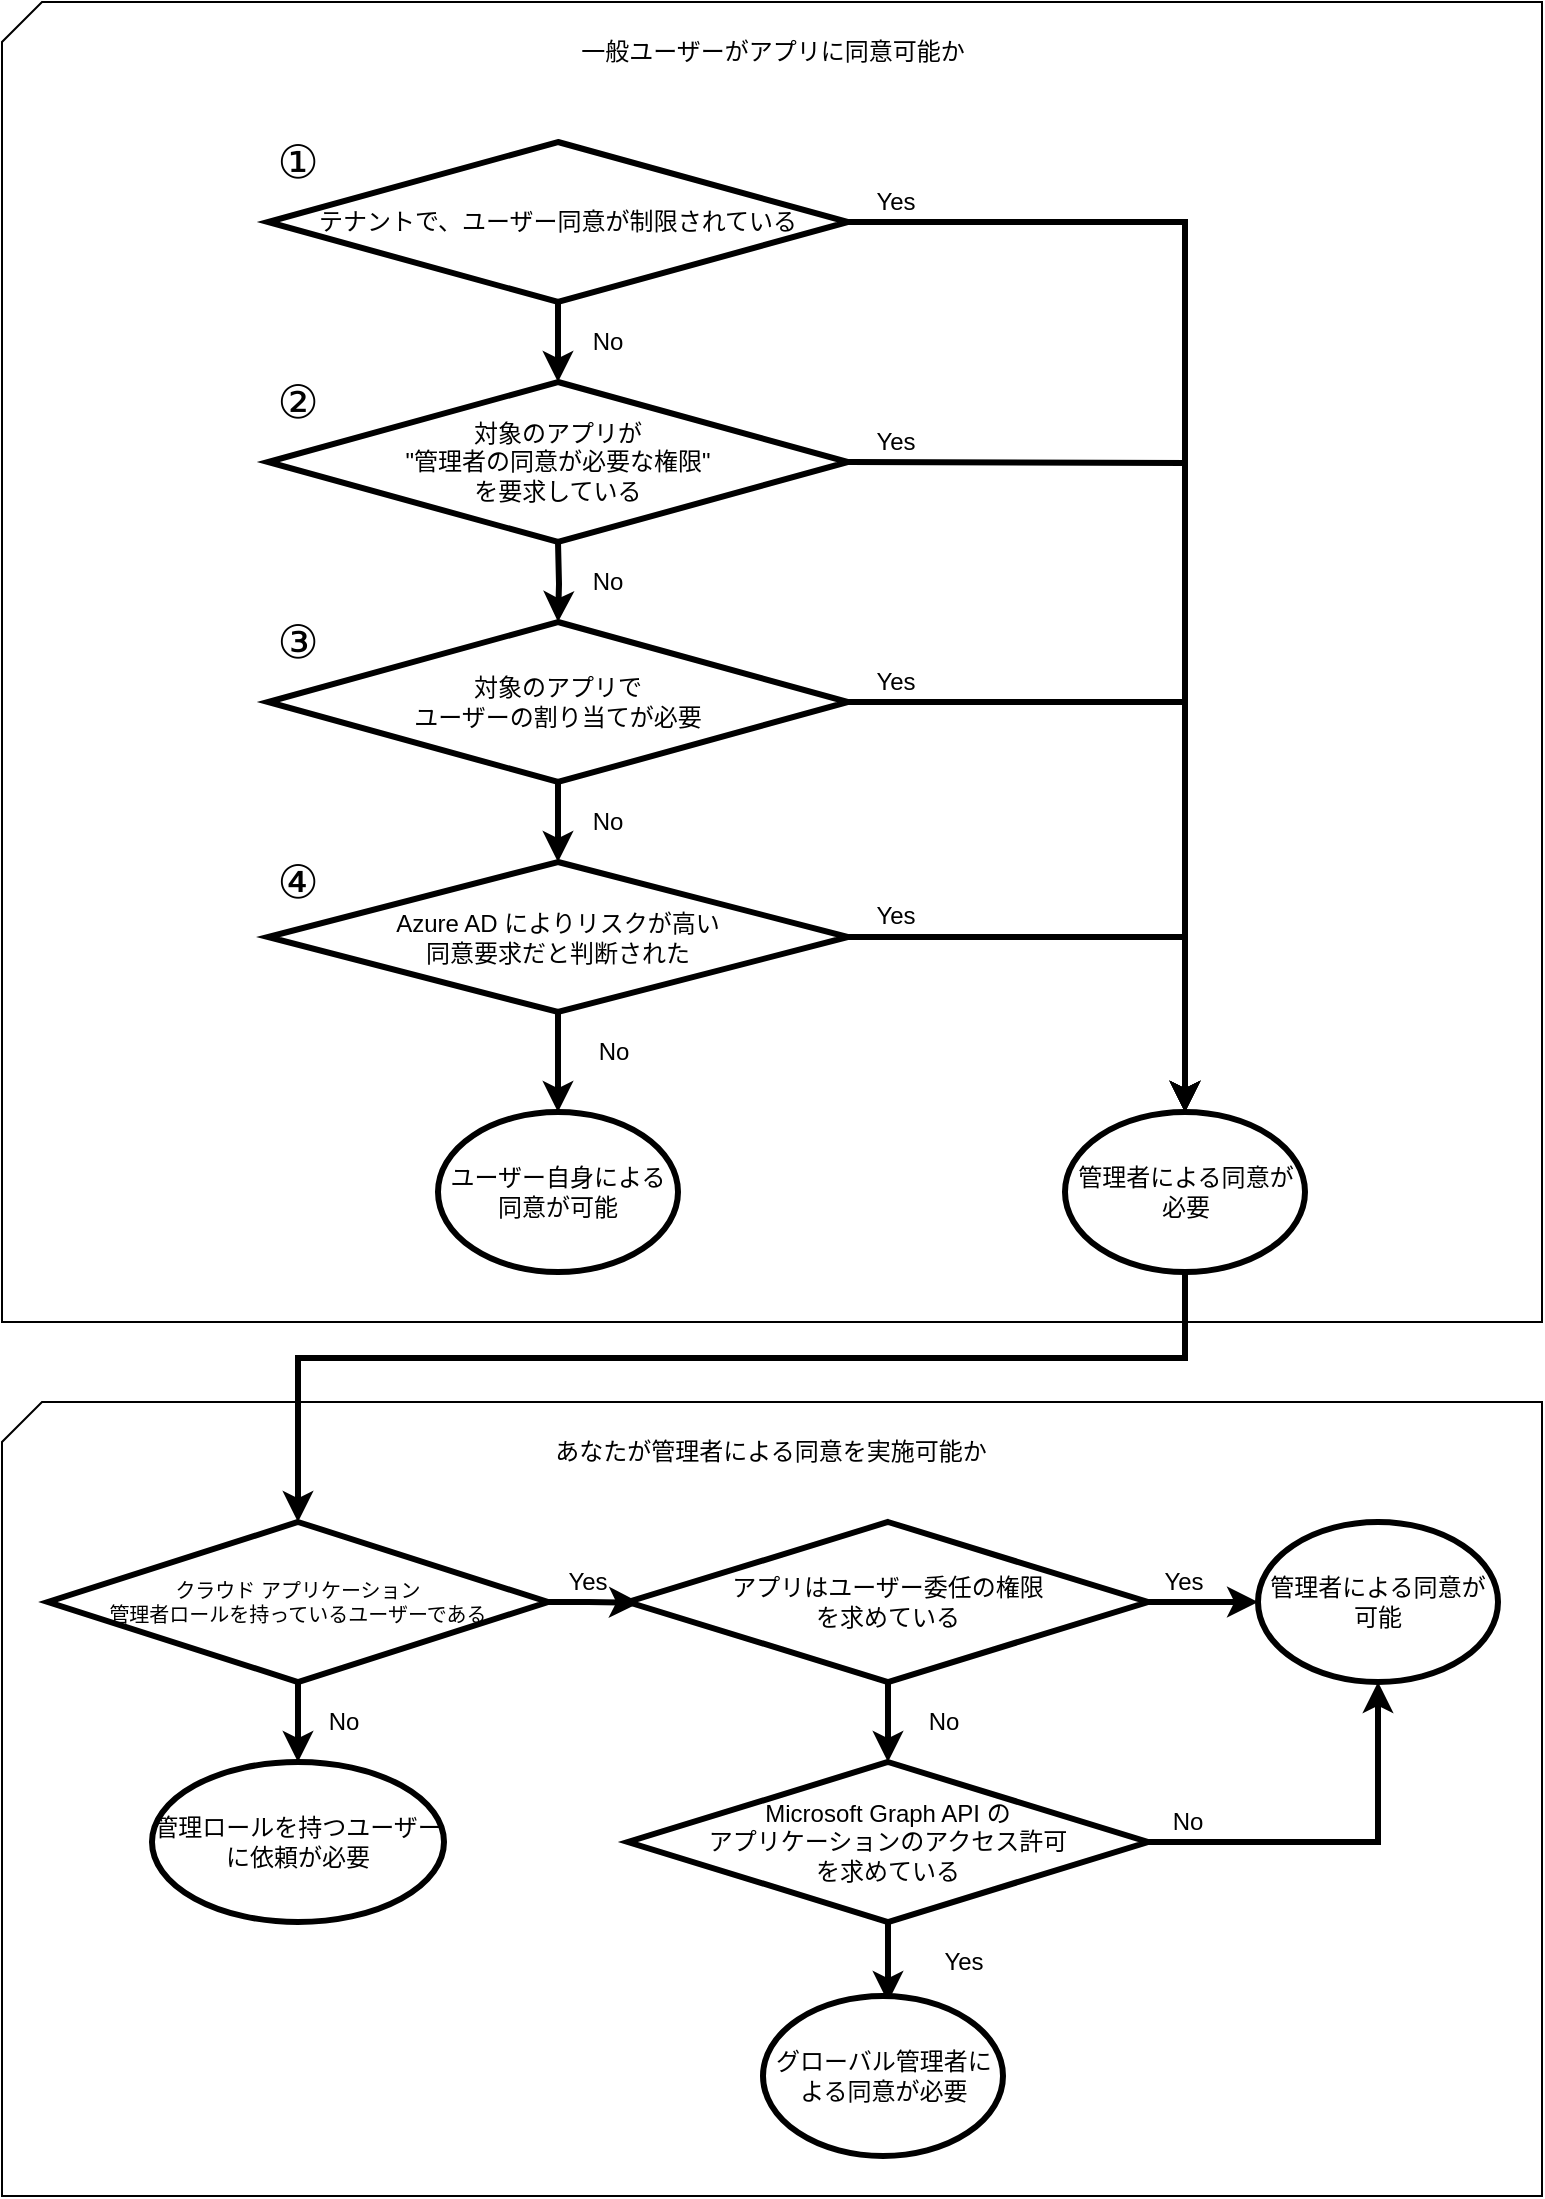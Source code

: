 <mxfile>
    <diagram id="jzdl-6jRqsocLXblkNBT" name="Page-1">
        <mxGraphModel dx="1568" dy="574" grid="1" gridSize="10" guides="1" tooltips="1" connect="1" arrows="1" fold="1" page="1" pageScale="1" pageWidth="827" pageHeight="1169" math="0" shadow="0">
            <root>
                <mxCell id="0"/>
                <mxCell id="1" parent="0"/>
                <mxCell id="109" value="" style="verticalLabelPosition=bottom;verticalAlign=top;html=1;shape=card;whiteSpace=wrap;size=20;arcSize=12;fontSize=12;labelBackgroundColor=none;" parent="1" vertex="1">
                    <mxGeometry x="28" y="50" width="770" height="660" as="geometry"/>
                </mxCell>
                <mxCell id="105" value="" style="verticalLabelPosition=bottom;verticalAlign=top;html=1;shape=card;whiteSpace=wrap;size=20;arcSize=12;fontSize=12;" parent="1" vertex="1">
                    <mxGeometry x="28" y="750" width="770" height="397" as="geometry"/>
                </mxCell>
                <mxCell id="11" style="edgeStyle=orthogonalEdgeStyle;rounded=0;orthogonalLoop=1;jettySize=auto;html=1;entryX=0.5;entryY=0;entryDx=0;entryDy=0;strokeWidth=3;fontStyle=0;fontSize=12;" parent="1" source="74" target="25" edge="1">
                    <mxGeometry relative="1" as="geometry">
                        <mxPoint x="607" y="630" as="targetPoint"/>
                        <mxPoint x="451" y="160" as="sourcePoint"/>
                    </mxGeometry>
                </mxCell>
                <mxCell id="10" style="edgeStyle=orthogonalEdgeStyle;rounded=0;orthogonalLoop=1;jettySize=auto;html=1;exitX=1;exitY=0.5;exitDx=0;exitDy=0;entryX=0.5;entryY=0;entryDx=0;entryDy=0;strokeWidth=3;fontStyle=0;fontSize=12;" parent="1" target="25" edge="1">
                    <mxGeometry relative="1" as="geometry">
                        <mxPoint x="607.25" y="543.48" as="targetPoint"/>
                        <mxPoint x="451" y="280" as="sourcePoint"/>
                    </mxGeometry>
                </mxCell>
                <mxCell id="15" style="edgeStyle=orthogonalEdgeStyle;rounded=0;orthogonalLoop=1;jettySize=auto;html=1;strokeWidth=3;fontStyle=0;fontSize=12;" parent="1" target="8" edge="1">
                    <mxGeometry relative="1" as="geometry">
                        <mxPoint x="306" y="320" as="sourcePoint"/>
                    </mxGeometry>
                </mxCell>
                <mxCell id="31" style="edgeStyle=orthogonalEdgeStyle;rounded=0;orthogonalLoop=1;jettySize=auto;html=1;entryX=0.5;entryY=0;entryDx=0;entryDy=0;strokeWidth=3;fontStyle=0;fontSize=12;" parent="1" source="70" target="34" edge="1">
                    <mxGeometry relative="1" as="geometry">
                        <mxPoint x="306" y="710" as="targetPoint"/>
                    </mxGeometry>
                </mxCell>
                <mxCell id="39" style="edgeStyle=orthogonalEdgeStyle;rounded=0;orthogonalLoop=1;jettySize=auto;html=1;entryX=0.5;entryY=0;entryDx=0;entryDy=0;strokeWidth=3;fontStyle=0;fontSize=12;" parent="1" source="8" target="25" edge="1">
                    <mxGeometry relative="1" as="geometry"/>
                </mxCell>
                <mxCell id="8" value="対象のアプリで&lt;br&gt;ユーザーの割り当てが必要" style="rhombus;whiteSpace=wrap;html=1;strokeWidth=3;fontStyle=0;fontSize=12;" parent="1" vertex="1">
                    <mxGeometry x="161" y="360" width="290" height="80" as="geometry"/>
                </mxCell>
                <mxCell id="13" value="Yes" style="text;html=1;strokeColor=none;fillColor=none;align=center;verticalAlign=middle;whiteSpace=wrap;rounded=0;strokeWidth=3;fontStyle=0;fontSize=12;" parent="1" vertex="1">
                    <mxGeometry x="455" y="260" width="40" height="20" as="geometry"/>
                </mxCell>
                <mxCell id="14" value="Yes" style="text;html=1;strokeColor=none;fillColor=none;align=center;verticalAlign=middle;whiteSpace=wrap;rounded=0;strokeWidth=3;fontStyle=0;fontSize=12;" parent="1" vertex="1">
                    <mxGeometry x="455" y="380" width="40" height="20" as="geometry"/>
                </mxCell>
                <mxCell id="19" style="edgeStyle=orthogonalEdgeStyle;rounded=0;orthogonalLoop=1;jettySize=auto;html=1;exitX=0.5;exitY=1;exitDx=0;exitDy=0;strokeWidth=3;fontStyle=0;fontSize=12;entryX=0.5;entryY=0;entryDx=0;entryDy=0;" parent="1" source="25" target="38" edge="1">
                    <mxGeometry relative="1" as="geometry">
                        <mxPoint x="176" y="760" as="targetPoint"/>
                        <mxPoint x="619.5" y="770" as="sourcePoint"/>
                        <Array as="points">
                            <mxPoint x="620" y="728"/>
                            <mxPoint x="176" y="728"/>
                        </Array>
                    </mxGeometry>
                </mxCell>
                <mxCell id="25" value="管理者による同意が必要" style="ellipse;whiteSpace=wrap;html=1;strokeWidth=3;fontStyle=0;fontSize=12;" parent="1" vertex="1">
                    <mxGeometry x="559.5" y="605" width="120" height="80" as="geometry"/>
                </mxCell>
                <mxCell id="34" value="ユーザー自身による同意が可能" style="ellipse;whiteSpace=wrap;html=1;strokeWidth=3;fontStyle=0;fontSize=12;" parent="1" vertex="1">
                    <mxGeometry x="246" y="605" width="120" height="80" as="geometry"/>
                </mxCell>
                <mxCell id="45" style="edgeStyle=orthogonalEdgeStyle;rounded=0;orthogonalLoop=1;jettySize=auto;html=1;entryX=0.023;entryY=0.504;entryDx=0;entryDy=0;entryPerimeter=0;strokeWidth=3;fontStyle=0;fontSize=12;" parent="1" source="38" target="43" edge="1">
                    <mxGeometry relative="1" as="geometry"/>
                </mxCell>
                <mxCell id="51" style="edgeStyle=orthogonalEdgeStyle;rounded=0;orthogonalLoop=1;jettySize=auto;html=1;strokeWidth=3;fontStyle=0;fontSize=12;" parent="1" source="38" target="49" edge="1">
                    <mxGeometry relative="1" as="geometry"/>
                </mxCell>
                <mxCell id="38" value="クラウド アプリケーション&lt;br&gt;管理者ロールを持っているユーザーである" style="rhombus;whiteSpace=wrap;html=1;strokeWidth=3;fontStyle=0;fontSize=10;" parent="1" vertex="1">
                    <mxGeometry x="51" y="810" width="250" height="80" as="geometry"/>
                </mxCell>
                <mxCell id="37" value="管理者による同意が可能" style="ellipse;whiteSpace=wrap;html=1;strokeWidth=3;fontStyle=0;fontSize=12;" parent="1" vertex="1">
                    <mxGeometry x="656" y="810" width="120" height="80" as="geometry"/>
                </mxCell>
                <mxCell id="48" style="edgeStyle=orthogonalEdgeStyle;rounded=0;orthogonalLoop=1;jettySize=auto;html=1;entryX=0.5;entryY=1;entryDx=0;entryDy=0;strokeWidth=3;fontStyle=0;fontSize=12;" parent="1" source="42" target="37" edge="1">
                    <mxGeometry relative="1" as="geometry"/>
                </mxCell>
                <mxCell id="42" value="Microsoft Graph API の&lt;br&gt;アプリケーションのアクセス許可&lt;br&gt;を求めている" style="rhombus;whiteSpace=wrap;html=1;strokeWidth=3;fontStyle=0;fontSize=12;" parent="1" vertex="1">
                    <mxGeometry x="341" y="930" width="260" height="80" as="geometry"/>
                </mxCell>
                <mxCell id="46" style="edgeStyle=orthogonalEdgeStyle;rounded=0;orthogonalLoop=1;jettySize=auto;html=1;strokeWidth=3;fontStyle=0;fontSize=12;" parent="1" source="43" target="37" edge="1">
                    <mxGeometry relative="1" as="geometry"/>
                </mxCell>
                <mxCell id="47" style="edgeStyle=orthogonalEdgeStyle;rounded=0;orthogonalLoop=1;jettySize=auto;html=1;exitX=0.5;exitY=1;exitDx=0;exitDy=0;entryX=0.5;entryY=0;entryDx=0;entryDy=0;strokeWidth=3;fontStyle=0;fontSize=12;" parent="1" source="43" target="42" edge="1">
                    <mxGeometry relative="1" as="geometry"/>
                </mxCell>
                <mxCell id="43" value="アプリはユーザー委任の権限&lt;br&gt;を求めている" style="rhombus;whiteSpace=wrap;html=1;strokeWidth=3;fontStyle=0;fontSize=12;" parent="1" vertex="1">
                    <mxGeometry x="341" y="810" width="260" height="80" as="geometry"/>
                </mxCell>
                <mxCell id="49" value="管理ロールを持つユーザーに依頼が必要" style="ellipse;whiteSpace=wrap;html=1;strokeWidth=3;fontStyle=0;fontSize=12;" parent="1" vertex="1">
                    <mxGeometry x="103" y="930" width="146" height="80" as="geometry"/>
                </mxCell>
                <mxCell id="52" value="Yes" style="text;html=1;strokeColor=none;fillColor=none;align=center;verticalAlign=middle;whiteSpace=wrap;rounded=0;strokeWidth=3;fontStyle=0;fontSize=12;" parent="1" vertex="1">
                    <mxGeometry x="301" y="830" width="40" height="20" as="geometry"/>
                </mxCell>
                <mxCell id="53" value="Yes" style="text;html=1;strokeColor=none;fillColor=none;align=center;verticalAlign=middle;whiteSpace=wrap;rounded=0;strokeWidth=3;fontStyle=0;fontSize=12;" parent="1" vertex="1">
                    <mxGeometry x="598.5" y="830" width="40" height="20" as="geometry"/>
                </mxCell>
                <mxCell id="54" value="No" style="text;html=1;strokeColor=none;fillColor=none;align=center;verticalAlign=middle;whiteSpace=wrap;rounded=0;strokeWidth=3;fontStyle=0;fontSize=12;" parent="1" vertex="1">
                    <mxGeometry x="478.5" y="900" width="40" height="20" as="geometry"/>
                </mxCell>
                <mxCell id="55" value="No" style="text;html=1;strokeColor=none;fillColor=none;align=center;verticalAlign=middle;whiteSpace=wrap;rounded=0;strokeWidth=3;fontStyle=0;fontSize=12;" parent="1" vertex="1">
                    <mxGeometry x="601" y="950" width="40" height="20" as="geometry"/>
                </mxCell>
                <mxCell id="57" value="No" style="text;html=1;strokeColor=none;fillColor=none;align=center;verticalAlign=middle;whiteSpace=wrap;rounded=0;strokeWidth=3;fontStyle=0;fontSize=12;" parent="1" vertex="1">
                    <mxGeometry x="178.5" y="900" width="40" height="20" as="geometry"/>
                </mxCell>
                <mxCell id="58" value="No" style="text;html=1;strokeColor=none;fillColor=none;align=center;verticalAlign=middle;whiteSpace=wrap;rounded=0;strokeWidth=3;fontStyle=0;fontSize=12;" parent="1" vertex="1">
                    <mxGeometry x="311" y="450" width="40" height="20" as="geometry"/>
                </mxCell>
                <mxCell id="59" value="No" style="text;html=1;strokeColor=none;fillColor=none;align=center;verticalAlign=middle;whiteSpace=wrap;rounded=0;strokeWidth=3;fontStyle=0;fontSize=12;" parent="1" vertex="1">
                    <mxGeometry x="311" y="330" width="40" height="20" as="geometry"/>
                </mxCell>
                <mxCell id="60" value="No" style="text;html=1;align=center;verticalAlign=middle;whiteSpace=wrap;rounded=1;strokeWidth=3;glass=0;shadow=1;fontStyle=0;fontSize=12;" parent="1" vertex="1">
                    <mxGeometry x="310" y="130" width="40" height="20" as="geometry"/>
                </mxCell>
                <mxCell id="64" value="Yes" style="text;html=1;strokeColor=none;fillColor=none;align=center;verticalAlign=middle;whiteSpace=wrap;rounded=0;strokeWidth=3;fontStyle=0;fontSize=12;" parent="1" vertex="1">
                    <mxGeometry x="455" y="140" width="40" height="20" as="geometry"/>
                </mxCell>
                <mxCell id="88" style="edgeStyle=orthogonalEdgeStyle;rounded=0;orthogonalLoop=1;jettySize=auto;html=1;exitX=1;exitY=0.5;exitDx=0;exitDy=0;entryX=0.5;entryY=0;entryDx=0;entryDy=0;strokeWidth=3;" parent="1" source="70" target="25" edge="1">
                    <mxGeometry relative="1" as="geometry"/>
                </mxCell>
                <mxCell id="70" value="Azure AD によりリスクが高い&lt;br&gt;同意要求だと判断された" style="rhombus;whiteSpace=wrap;html=1;strokeWidth=3;fontStyle=0;fontSize=12;" parent="1" vertex="1">
                    <mxGeometry x="161" y="480" width="290" height="75" as="geometry"/>
                </mxCell>
                <mxCell id="72" style="edgeStyle=orthogonalEdgeStyle;rounded=0;orthogonalLoop=1;jettySize=auto;html=1;entryX=0.5;entryY=0;entryDx=0;entryDy=0;strokeWidth=3;fontStyle=0;fontSize=12;" parent="1" source="8" target="70" edge="1">
                    <mxGeometry relative="1" as="geometry">
                        <mxPoint x="306" y="700" as="targetPoint"/>
                        <mxPoint x="306" y="450" as="sourcePoint"/>
                    </mxGeometry>
                </mxCell>
                <mxCell id="102" style="edgeStyle=orthogonalEdgeStyle;rounded=0;orthogonalLoop=1;jettySize=auto;html=1;strokeWidth=3;" parent="1" source="74" target="75" edge="1">
                    <mxGeometry relative="1" as="geometry"/>
                </mxCell>
                <mxCell id="74" value="テナントで、ユーザー同意が制限されている" style="rhombus;whiteSpace=wrap;html=1;strokeWidth=3;fontStyle=0;fontSize=12;" parent="1" vertex="1">
                    <mxGeometry x="161" y="120" width="290" height="80" as="geometry"/>
                </mxCell>
                <mxCell id="75" value="&lt;font style=&quot;font-size: 12px&quot;&gt;対象のアプリが&lt;br style=&quot;font-size: 12px&quot;&gt;&quot;管理者の同意が必要な権限&quot;&lt;br&gt;を要求している&lt;/font&gt;" style="rhombus;whiteSpace=wrap;html=1;strokeWidth=3;fontStyle=0;fontSize=12;" parent="1" vertex="1">
                    <mxGeometry x="161" y="240" width="290" height="80" as="geometry"/>
                </mxCell>
                <mxCell id="89" value="Yes" style="text;html=1;strokeColor=none;fillColor=none;align=center;verticalAlign=middle;whiteSpace=wrap;rounded=0;strokeWidth=3;fontStyle=0;fontSize=12;" parent="1" vertex="1">
                    <mxGeometry x="455" y="497" width="40" height="20" as="geometry"/>
                </mxCell>
                <mxCell id="93" value="No" style="text;html=1;strokeColor=none;fillColor=none;align=center;verticalAlign=middle;whiteSpace=wrap;rounded=0;strokeWidth=3;fontStyle=0;fontSize=12;" parent="1" vertex="1">
                    <mxGeometry x="313.5" y="565" width="40" height="20" as="geometry"/>
                </mxCell>
                <mxCell id="94" value="①" style="text;html=1;strokeColor=none;fillColor=none;align=center;verticalAlign=middle;whiteSpace=wrap;rounded=0;strokeWidth=2;fontSize=23;" parent="1" vertex="1">
                    <mxGeometry x="156" y="120" width="40" height="20" as="geometry"/>
                </mxCell>
                <mxCell id="95" value="②" style="text;html=1;strokeColor=none;fillColor=none;align=center;verticalAlign=middle;whiteSpace=wrap;rounded=0;strokeWidth=2;fontSize=23;" parent="1" vertex="1">
                    <mxGeometry x="156" y="240" width="40" height="20" as="geometry"/>
                </mxCell>
                <mxCell id="100" value="④" style="text;html=1;strokeColor=none;fillColor=none;align=center;verticalAlign=middle;whiteSpace=wrap;rounded=0;strokeWidth=2;fontSize=23;" parent="1" vertex="1">
                    <mxGeometry x="156" y="480" width="40" height="20" as="geometry"/>
                </mxCell>
                <mxCell id="101" value="③" style="text;html=1;strokeColor=none;fillColor=none;align=center;verticalAlign=middle;whiteSpace=wrap;rounded=0;strokeWidth=2;fontSize=23;" parent="1" vertex="1">
                    <mxGeometry x="156" y="360" width="40" height="20" as="geometry"/>
                </mxCell>
                <mxCell id="108" value="あなたが管理者による同意を実施可能か" style="text;html=1;strokeColor=none;fillColor=none;align=center;verticalAlign=middle;whiteSpace=wrap;rounded=0;fontSize=12;" parent="1" vertex="1">
                    <mxGeometry x="264.5" y="750" width="295" height="50" as="geometry"/>
                </mxCell>
                <mxCell id="112" value="一般ユーザーがアプリに同意可能か" style="text;html=1;strokeColor=none;fillColor=none;align=center;verticalAlign=middle;whiteSpace=wrap;rounded=0;fontSize=12;" parent="1" vertex="1">
                    <mxGeometry x="266" y="50" width="295" height="50" as="geometry"/>
                </mxCell>
                <mxCell id="113" value="No" style="text;html=1;strokeColor=none;fillColor=none;align=center;verticalAlign=middle;whiteSpace=wrap;rounded=0;strokeWidth=3;fontStyle=0;fontSize=12;" parent="1" vertex="1">
                    <mxGeometry x="311" y="210" width="40" height="20" as="geometry"/>
                </mxCell>
                <mxCell id="115" style="edgeStyle=orthogonalEdgeStyle;rounded=0;orthogonalLoop=1;jettySize=auto;html=1;strokeWidth=3;fontStyle=0;fontSize=12;exitX=0.5;exitY=1;exitDx=0;exitDy=0;entryX=0.5;entryY=0;entryDx=0;entryDy=0;" edge="1" parent="1" source="42">
                    <mxGeometry relative="1" as="geometry">
                        <mxPoint x="341" y="970" as="sourcePoint"/>
                        <mxPoint x="471" y="1050" as="targetPoint"/>
                        <Array as="points"/>
                    </mxGeometry>
                </mxCell>
                <mxCell id="120" value="Yes" style="text;html=1;strokeColor=none;fillColor=none;align=center;verticalAlign=middle;whiteSpace=wrap;rounded=0;strokeWidth=3;fontStyle=0;fontSize=12;" vertex="1" parent="1">
                    <mxGeometry x="488.5" y="1020" width="40" height="20" as="geometry"/>
                </mxCell>
                <mxCell id="130" value="グローバル管理者に&lt;br&gt;よる同意が必要" style="ellipse;whiteSpace=wrap;html=1;strokeWidth=3;fontStyle=0;fontSize=12;" vertex="1" parent="1">
                    <mxGeometry x="408.5" y="1047" width="120" height="80" as="geometry"/>
                </mxCell>
            </root>
        </mxGraphModel>
    </diagram>
</mxfile>